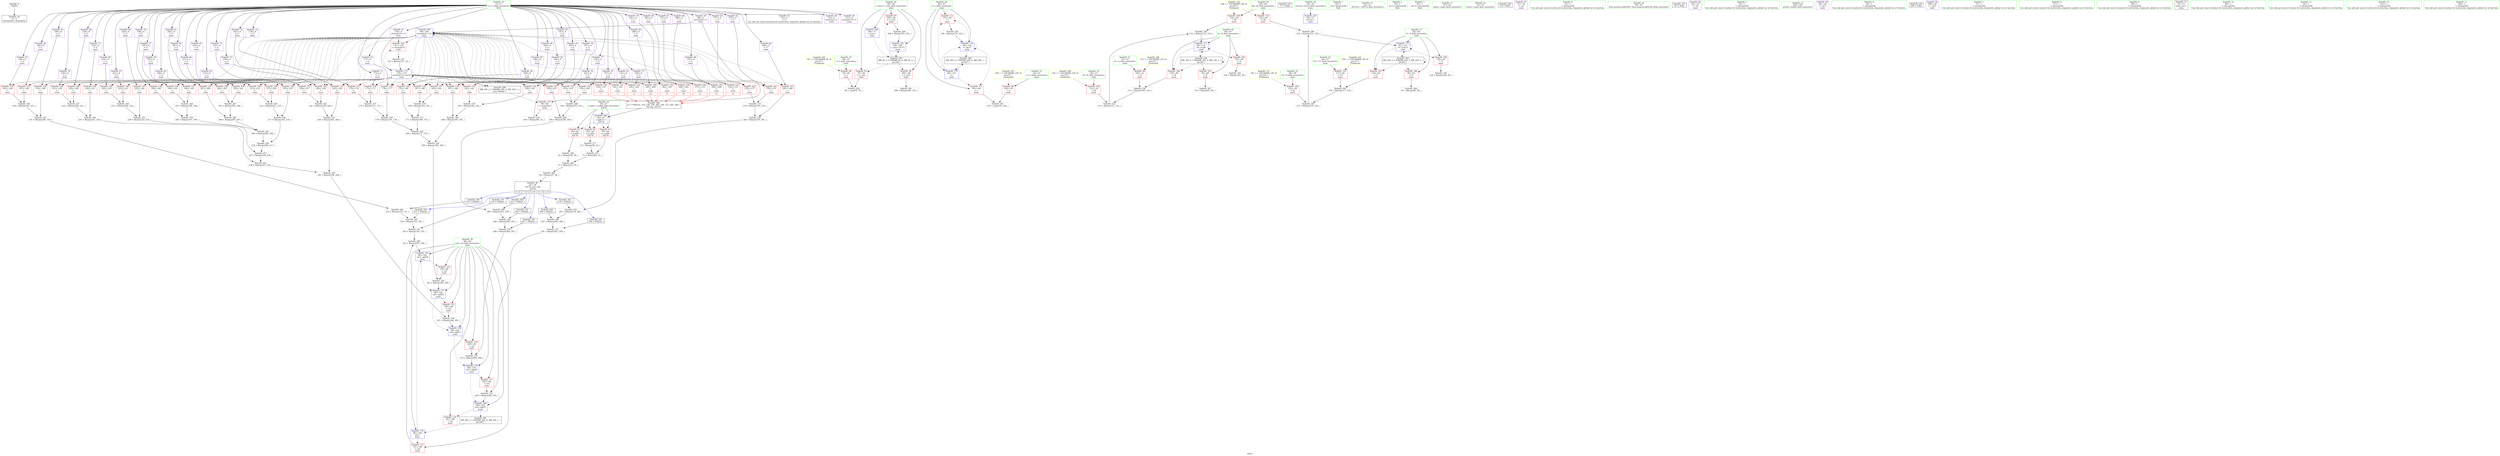 digraph "SVFG" {
	label="SVFG";

	Node0x55a495def820 [shape=record,color=grey,label="{NodeID: 0\nNullPtr}"];
	Node0x55a495def820 -> Node0x55a495df1020[style=solid];
	Node0x55a495e21f40 [shape=record,color=black,label="{NodeID: 346\n25 = PHI(142, 154, 158, 250, 262, 266, 273, 285, 289, )\n0th arg _Z2C3x }"];
	Node0x55a495e21f40 -> Node0x55a495df9c00[style=solid];
	Node0x55a495e029d0 [shape=record,color=grey,label="{NodeID: 263\n214 = Binary(211, 213, )\n}"];
	Node0x55a495e029d0 -> Node0x55a495e02b50[style=solid];
	Node0x55a495dfa760 [shape=record,color=blue,label="{NodeID: 180\n68\<--293\nsol\<--add71\nmain\n}"];
	Node0x55a495dfa760 -> Node0x55a495df7500[style=dashed];
	Node0x55a495dfa760 -> Node0x55a495e12550[style=dashed];
	Node0x55a495df1cb0 [shape=record,color=red,label="{NodeID: 97\n303\<--48\n\<--t_case\nmain\n}"];
	Node0x55a495df1cb0 -> Node0x55a495e032d0[style=solid];
	Node0x55a495deff00 [shape=record,color=green,label="{NodeID: 14\n4\<--15\nC\<--C_field_insensitive\nGlob }"];
	Node0x55a495deff00 -> Node0x55a495df1120[style=solid];
	Node0x55a495deff00 -> Node0x55a495df13c0[style=solid];
	Node0x55a495deff00 -> Node0x55a495df1490[style=solid];
	Node0x55a495deff00 -> Node0x55a495df1560[style=solid];
	Node0x55a495deff00 -> Node0x55a495df1630[style=solid];
	Node0x55a495deff00 -> Node0x55a495df1700[style=solid];
	Node0x55a495deff00 -> Node0x55a495df17d0[style=solid];
	Node0x55a495deff00 -> Node0x55a495df18a0[style=solid];
	Node0x55a495deff00 -> Node0x55a495df1970[style=solid];
	Node0x55a495deff00 -> Node0x55a495df1a40[style=solid];
	Node0x55a495deff00 -> Node0x55a495df1b10[style=solid];
	Node0x55a495deff00 -> Node0x55a495df2c00[style=solid];
	Node0x55a495deff00 -> Node0x55a495df2cd0[style=solid];
	Node0x55a495deff00 -> Node0x55a495df2da0[style=solid];
	Node0x55a495deff00 -> Node0x55a495df2e70[style=solid];
	Node0x55a495deff00 -> Node0x55a495df2f40[style=solid];
	Node0x55a495deff00 -> Node0x55a495df3010[style=solid];
	Node0x55a495deff00 -> Node0x55a495df30e0[style=solid];
	Node0x55a495deff00 -> Node0x55a495df31b0[style=solid];
	Node0x55a495deff00 -> Node0x55a495df3280[style=solid];
	Node0x55a495deff00 -> Node0x55a495df3350[style=solid];
	Node0x55a495deff00 -> Node0x55a495df3420[style=solid];
	Node0x55a495deff00 -> Node0x55a495df34f0[style=solid];
	Node0x55a495deff00 -> Node0x55a495df35c0[style=solid];
	Node0x55a495deff00 -> Node0x55a495df3690[style=solid];
	Node0x55a495deff00 -> Node0x55a495df3760[style=solid];
	Node0x55a495deff00 -> Node0x55a495df3830[style=solid];
	Node0x55a495deff00 -> Node0x55a495df3900[style=solid];
	Node0x55a495deff00 -> Node0x55a495df39d0[style=solid];
	Node0x55a495deff00 -> Node0x55a495df3aa0[style=solid];
	Node0x55a495deff00 -> Node0x55a495df3b70[style=solid];
	Node0x55a495deff00 -> Node0x55a495df3c40[style=solid];
	Node0x55a495deff00 -> Node0x55a495df3d10[style=solid];
	Node0x55a495deff00 -> Node0x55a495df3de0[style=solid];
	Node0x55a495deff00 -> Node0x55a495df3eb0[style=solid];
	Node0x55a495deff00 -> Node0x55a495df3f80[style=solid];
	Node0x55a495deff00 -> Node0x55a495df4050[style=solid];
	Node0x55a495deff00 -> Node0x55a495df4120[style=solid];
	Node0x55a495deff00 -> Node0x55a495df41f0[style=solid];
	Node0x55a495deff00 -> Node0x55a495df42c0[style=solid];
	Node0x55a495deff00 -> Node0x55a495df4390[style=solid];
	Node0x55a495deff00 -> Node0x55a495df4460[style=solid];
	Node0x55a495deff00 -> Node0x55a495df4530[style=solid];
	Node0x55a495deff00 -> Node0x55a495df4600[style=solid];
	Node0x55a495deff00 -> Node0x55a495df46d0[style=solid];
	Node0x55a495deff00 -> Node0x55a495df47a0[style=solid];
	Node0x55a495deff00 -> Node0x55a495df4870[style=solid];
	Node0x55a495deff00 -> Node0x55a495df4940[style=solid];
	Node0x55a495deff00 -> Node0x55a495df4a10[style=solid];
	Node0x55a495deff00 -> Node0x55a495df4ae0[style=solid];
	Node0x55a495e03ed0 [shape=record,color=grey,label="{NodeID: 277\n31 = Binary(30, 32, )\n}"];
	Node0x55a495e03ed0 -> Node0x55a495e041d0[style=solid];
	Node0x55a495df2810 [shape=record,color=red,label="{NodeID: 111\n105\<--66\n\<--i\nmain\n}"];
	Node0x55a495df2810 -> Node0x55a495e053d0[style=solid];
	Node0x55a495df0ab0 [shape=record,color=green,label="{NodeID: 28\n64\<--65\nM\<--M_field_insensitive\nmain\n}"];
	Node0x55a495df0ab0 -> Node0x55a495df2670[style=solid];
	Node0x55a495df0ab0 -> Node0x55a495df2740[style=solid];
	Node0x55a495e053d0 [shape=record,color=grey,label="{NodeID: 291\n107 = cmp(105, 106, )\n}"];
	Node0x55a495df7ab0 [shape=record,color=red,label="{NodeID: 125\n154\<--153\n\<--\nmain\n|{<s0>6}}"];
	Node0x55a495df7ab0:s0 -> Node0x55a495e21f40[style=solid,color=red];
	Node0x55a495df1700 [shape=record,color=purple,label="{NodeID: 42\n141\<--4\n\<--C\nmain\n}"];
	Node0x55a495df1700 -> Node0x55a495df7770[style=solid];
	Node0x55a495e14f80 [shape=record,color=yellow,style=double,label="{NodeID: 305\n6V_1 = ENCHI(MR_6V_0)\npts\{47 \}\nFun[main]}"];
	Node0x55a495e14f80 -> Node0x55a495df5160[style=dashed];
	Node0x55a495df8610 [shape=record,color=red,label="{NodeID: 139\n202\<--201\n\<--\nmain\n}"];
	Node0x55a495df8610 -> Node0x55a495e02fd0[style=solid];
	Node0x55a495df3280 [shape=record,color=purple,label="{NodeID: 56\n186\<--4\n\<--C\nmain\n}"];
	Node0x55a495df3280 -> Node0x55a495df82d0[style=solid];
	Node0x55a495dff180 [shape=record,color=grey,label="{NodeID: 236\n111 = Binary(109, 110, )\n}"];
	Node0x55a495dff180 -> Node0x55a495e01950[style=solid];
	Node0x55a495df9170 [shape=record,color=red,label="{NodeID: 153\n243\<--242\n\<--\nmain\n}"];
	Node0x55a495df9170 -> Node0x55a495dfe400[style=solid];
	Node0x55a495df3de0 [shape=record,color=purple,label="{NodeID: 70\n230\<--4\n\<--C\nmain\n}"];
	Node0x55a495df3de0 -> Node0x55a495df8e30[style=solid];
	Node0x55a495e20db0 [shape=record,color=black,label="{NodeID: 333\n73 = PHI()\n}"];
	Node0x55a495e01650 [shape=record,color=grey,label="{NodeID: 250\n223 = Binary(220, 222, )\n}"];
	Node0x55a495e01650 -> Node0x55a495e017d0[style=solid];
	Node0x55a495df9cd0 [shape=record,color=blue,label="{NodeID: 167\n44\<--71\nretval\<--\nmain\n}"];
	Node0x55a495df4940 [shape=record,color=purple,label="{NodeID: 84\n280\<--4\n\<--C\nmain\n}"];
	Node0x55a495df4940 -> Node0x55a495df9990[style=solid];
	Node0x55a495dd5420 [shape=record,color=green,label="{NodeID: 1\n16\<--1\n.str\<--dummyObj\nGlob }"];
	Node0x55a495e02b50 [shape=record,color=grey,label="{NodeID: 264\n217 = Binary(214, 216, )\n}"];
	Node0x55a495e02b50 -> Node0x55a495e02cd0[style=solid];
	Node0x55a495dfa830 [shape=record,color=blue,label="{NodeID: 181\n48\<--304\nt_case\<--inc75\nmain\n}"];
	Node0x55a495dfa830 -> Node0x55a495e11150[style=dashed];
	Node0x55a495df1d80 [shape=record,color=red,label="{NodeID: 98\n106\<--50\n\<--n\nmain\n}"];
	Node0x55a495df1d80 -> Node0x55a495e053d0[style=solid];
	Node0x55a495deffc0 [shape=record,color=green,label="{NodeID: 15\n22\<--23\n_Z2C3x\<--_Z2C3x_field_insensitive\n}"];
	Node0x55a495e04050 [shape=record,color=grey,label="{NodeID: 278\n268 = Binary(264, 267, )\n}"];
	Node0x55a495e04050 -> Node0x55a495e03bd0[style=solid];
	Node0x55a495df28e0 [shape=record,color=red,label="{NodeID: 112\n135\<--66\n\<--i\nmain\n}"];
	Node0x55a495df28e0 -> Node0x55a495e04ad0[style=solid];
	Node0x55a495df0b80 [shape=record,color=green,label="{NodeID: 29\n66\<--67\ni\<--i_field_insensitive\nmain\n}"];
	Node0x55a495df0b80 -> Node0x55a495df2810[style=solid];
	Node0x55a495df0b80 -> Node0x55a495df28e0[style=solid];
	Node0x55a495df0b80 -> Node0x55a495df9f40[style=solid];
	Node0x55a495df0b80 -> Node0x55a495dfa280[style=solid];
	Node0x55a495e05550 [shape=record,color=grey,label="{NodeID: 292\n80 = cmp(78, 79, )\n}"];
	Node0x55a495df7b80 [shape=record,color=red,label="{NodeID: 126\n158\<--157\n\<--\nmain\n|{<s0>7}}"];
	Node0x55a495df7b80:s0 -> Node0x55a495e21f40[style=solid,color=red];
	Node0x55a495df17d0 [shape=record,color=purple,label="{NodeID: 43\n144\<--4\n\<--C\nmain\n}"];
	Node0x55a495df17d0 -> Node0x55a495df7840[style=solid];
	Node0x55a495df86e0 [shape=record,color=red,label="{NodeID: 140\n204\<--203\n\<--\nmain\n}"];
	Node0x55a495df86e0 -> Node0x55a495e02fd0[style=solid];
	Node0x55a495df3350 [shape=record,color=purple,label="{NodeID: 57\n193\<--4\n\<--C\nmain\n}"];
	Node0x55a495df3350 -> Node0x55a495df83a0[style=solid];
	Node0x55a495dff300 [shape=record,color=grey,label="{NodeID: 237\n232 = Binary(229, 231, )\n}"];
	Node0x55a495dff300 -> Node0x55a495e023d0[style=solid];
	Node0x55a495df9240 [shape=record,color=red,label="{NodeID: 154\n250\<--249\n\<--\nmain\n|{<s0>8}}"];
	Node0x55a495df9240:s0 -> Node0x55a495e21f40[style=solid,color=red];
	Node0x55a495df3eb0 [shape=record,color=purple,label="{NodeID: 71\n233\<--4\n\<--C\nmain\n}"];
	Node0x55a495df3eb0 -> Node0x55a495df8f00[style=solid];
	Node0x55a495e20eb0 [shape=record,color=black,label="{NodeID: 334\n155 = PHI(24, )\n}"];
	Node0x55a495e20eb0 -> Node0x55a495df6790[style=solid];
	Node0x55a495e017d0 [shape=record,color=grey,label="{NodeID: 251\n226 = Binary(223, 225, )\n}"];
	Node0x55a495e017d0 -> Node0x55a495e01ad0[style=solid];
	Node0x55a495df9da0 [shape=record,color=blue,label="{NodeID: 168\n48\<--71\nt_case\<--\nmain\n}"];
	Node0x55a495df9da0 -> Node0x55a495e11150[style=dashed];
	Node0x55a495df4a10 [shape=record,color=purple,label="{NodeID: 85\n284\<--4\n\<--C\nmain\n}"];
	Node0x55a495df4a10 -> Node0x55a495df9a60[style=solid];
	Node0x55a495de5ee0 [shape=record,color=green,label="{NodeID: 2\n18\<--1\n.str.1\<--dummyObj\nGlob }"];
	Node0x55a495e02cd0 [shape=record,color=grey,label="{NodeID: 265\n218 = Binary(209, 217, )\n}"];
	Node0x55a495e02cd0 -> Node0x55a495e01ad0[style=solid];
	Node0x55a495df1e50 [shape=record,color=red,label="{NodeID: 99\n109\<--52\n\<--A\nmain\n}"];
	Node0x55a495df1e50 -> Node0x55a495dff180[style=solid];
	Node0x55a495df00c0 [shape=record,color=green,label="{NodeID: 16\n26\<--27\nx.addr\<--x.addr_field_insensitive\n_Z2C3x\n}"];
	Node0x55a495df00c0 -> Node0x55a495df4ef0[style=solid];
	Node0x55a495df00c0 -> Node0x55a495df4fc0[style=solid];
	Node0x55a495df00c0 -> Node0x55a495df5090[style=solid];
	Node0x55a495df00c0 -> Node0x55a495df9c00[style=solid];
	Node0x55a495e041d0 [shape=record,color=grey,label="{NodeID: 279\n33 = Binary(29, 31, )\n}"];
	Node0x55a495e041d0 -> Node0x55a495e04c50[style=solid];
	Node0x55a495df29b0 [shape=record,color=red,label="{NodeID: 113\n161\<--68\n\<--sol\nmain\n}"];
	Node0x55a495df29b0 -> Node0x55a495e04350[style=solid];
	Node0x55a495df0c50 [shape=record,color=green,label="{NodeID: 30\n68\<--69\nsol\<--sol_field_insensitive\nmain\n}"];
	Node0x55a495df0c50 -> Node0x55a495df29b0[style=solid];
	Node0x55a495df0c50 -> Node0x55a495df2a80[style=solid];
	Node0x55a495df0c50 -> Node0x55a495df2b50[style=solid];
	Node0x55a495df0c50 -> Node0x55a495df7360[style=solid];
	Node0x55a495df0c50 -> Node0x55a495df7430[style=solid];
	Node0x55a495df0c50 -> Node0x55a495df7500[style=solid];
	Node0x55a495df0c50 -> Node0x55a495dfa350[style=solid];
	Node0x55a495df0c50 -> Node0x55a495dfa420[style=solid];
	Node0x55a495df0c50 -> Node0x55a495dfa4f0[style=solid];
	Node0x55a495df0c50 -> Node0x55a495dfa5c0[style=solid];
	Node0x55a495df0c50 -> Node0x55a495dfa690[style=solid];
	Node0x55a495df0c50 -> Node0x55a495dfa760[style=solid];
	Node0x55a495e11150 [shape=record,color=black,label="{NodeID: 293\nMR_8V_3 = PHI(MR_8V_4, MR_8V_2, )\npts\{49 \}\n}"];
	Node0x55a495e11150 -> Node0x55a495df5230[style=dashed];
	Node0x55a495e11150 -> Node0x55a495df1be0[style=dashed];
	Node0x55a495e11150 -> Node0x55a495df1cb0[style=dashed];
	Node0x55a495e11150 -> Node0x55a495dfa830[style=dashed];
	Node0x55a495df7c50 [shape=record,color=red,label="{NodeID: 127\n165\<--164\n\<--\nmain\n}"];
	Node0x55a495df7c50 -> Node0x55a495e03d50[style=solid];
	Node0x55a495df18a0 [shape=record,color=purple,label="{NodeID: 44\n146\<--4\n\<--C\nmain\n}"];
	Node0x55a495df18a0 -> Node0x55a495df7910[style=solid];
	Node0x55a495e15140 [shape=record,color=yellow,style=double,label="{NodeID: 307\n10V_1 = ENCHI(MR_10V_0)\npts\{51 \}\nFun[main]}"];
	Node0x55a495e15140 -> Node0x55a495df1d80[style=dashed];
	Node0x55a495df87b0 [shape=record,color=red,label="{NodeID: 141\n207\<--206\n\<--\nmain\n}"];
	Node0x55a495df87b0 -> Node0x55a495e02550[style=solid];
	Node0x55a495df3420 [shape=record,color=purple,label="{NodeID: 58\n195\<--4\n\<--C\nmain\n}"];
	Node0x55a495df3420 -> Node0x55a495df8470[style=solid];
	Node0x55a495df6310 [shape=record,color=grey,label="{NodeID: 238\n179 = Binary(176, 178, )\n}"];
	Node0x55a495df6310 -> Node0x55a495df6490[style=solid];
	Node0x55a495df9310 [shape=record,color=red,label="{NodeID: 155\n253\<--252\n\<--\nmain\n}"];
	Node0x55a495df9310 -> Node0x55a495e04f50[style=solid];
	Node0x55a495df3f80 [shape=record,color=purple,label="{NodeID: 72\n237\<--4\n\<--C\nmain\n}"];
	Node0x55a495df3f80 -> Node0x55a495df8fd0[style=solid];
	Node0x55a495e21190 [shape=record,color=black,label="{NodeID: 335\n159 = PHI(24, )\n}"];
	Node0x55a495e21190 -> Node0x55a495dfed00[style=solid];
	Node0x55a495e01950 [shape=record,color=grey,label="{NodeID: 252\n113 = Binary(111, 112, )\n}"];
	Node0x55a495e01950 -> Node0x55a495e014d0[style=solid];
	Node0x55a495df9e70 [shape=record,color=blue,label="{NodeID: 169\n98\<--100\narrayidx4\<--inc\nmain\n}"];
	Node0x55a495df9e70 -> Node0x55a495df76a0[style=dashed];
	Node0x55a495df9e70 -> Node0x55a495df7770[style=dashed];
	Node0x55a495df9e70 -> Node0x55a495df7840[style=dashed];
	Node0x55a495df9e70 -> Node0x55a495df7910[style=dashed];
	Node0x55a495df9e70 -> Node0x55a495df79e0[style=dashed];
	Node0x55a495df9e70 -> Node0x55a495df7ab0[style=dashed];
	Node0x55a495df9e70 -> Node0x55a495df7b80[style=dashed];
	Node0x55a495df9e70 -> Node0x55a495df7c50[style=dashed];
	Node0x55a495df9e70 -> Node0x55a495df7d20[style=dashed];
	Node0x55a495df9e70 -> Node0x55a495df7df0[style=dashed];
	Node0x55a495df9e70 -> Node0x55a495df7ec0[style=dashed];
	Node0x55a495df9e70 -> Node0x55a495df7f90[style=dashed];
	Node0x55a495df9e70 -> Node0x55a495df8060[style=dashed];
	Node0x55a495df9e70 -> Node0x55a495df8130[style=dashed];
	Node0x55a495df9e70 -> Node0x55a495df8200[style=dashed];
	Node0x55a495df9e70 -> Node0x55a495df82d0[style=dashed];
	Node0x55a495df9e70 -> Node0x55a495df83a0[style=dashed];
	Node0x55a495df9e70 -> Node0x55a495df8470[style=dashed];
	Node0x55a495df9e70 -> Node0x55a495df8540[style=dashed];
	Node0x55a495df9e70 -> Node0x55a495df8610[style=dashed];
	Node0x55a495df9e70 -> Node0x55a495df86e0[style=dashed];
	Node0x55a495df9e70 -> Node0x55a495df87b0[style=dashed];
	Node0x55a495df9e70 -> Node0x55a495df8880[style=dashed];
	Node0x55a495df9e70 -> Node0x55a495df8950[style=dashed];
	Node0x55a495df9e70 -> Node0x55a495df8a20[style=dashed];
	Node0x55a495df9e70 -> Node0x55a495df8af0[style=dashed];
	Node0x55a495df9e70 -> Node0x55a495df8bc0[style=dashed];
	Node0x55a495df9e70 -> Node0x55a495df8c90[style=dashed];
	Node0x55a495df9e70 -> Node0x55a495df8d60[style=dashed];
	Node0x55a495df9e70 -> Node0x55a495df8e30[style=dashed];
	Node0x55a495df9e70 -> Node0x55a495df8f00[style=dashed];
	Node0x55a495df9e70 -> Node0x55a495df8fd0[style=dashed];
	Node0x55a495df9e70 -> Node0x55a495df90a0[style=dashed];
	Node0x55a495df9e70 -> Node0x55a495df9170[style=dashed];
	Node0x55a495df9e70 -> Node0x55a495df9240[style=dashed];
	Node0x55a495df9e70 -> Node0x55a495df9310[style=dashed];
	Node0x55a495df9e70 -> Node0x55a495df93e0[style=dashed];
	Node0x55a495df9e70 -> Node0x55a495df94b0[style=dashed];
	Node0x55a495df9e70 -> Node0x55a495df9580[style=dashed];
	Node0x55a495df9e70 -> Node0x55a495df9650[style=dashed];
	Node0x55a495df9e70 -> Node0x55a495df9720[style=dashed];
	Node0x55a495df9e70 -> Node0x55a495df97f0[style=dashed];
	Node0x55a495df9e70 -> Node0x55a495df98c0[style=dashed];
	Node0x55a495df9e70 -> Node0x55a495df9990[style=dashed];
	Node0x55a495df9e70 -> Node0x55a495df9a60[style=dashed];
	Node0x55a495df9e70 -> Node0x55a495df9b30[style=dashed];
	Node0x55a495df9e70 -> Node0x55a495dfa1b0[style=dashed];
	Node0x55a495df9e70 -> Node0x55a495e12a50[style=dashed];
	Node0x55a495df4ae0 [shape=record,color=purple,label="{NodeID: 86\n288\<--4\n\<--C\nmain\n}"];
	Node0x55a495df4ae0 -> Node0x55a495df9b30[style=solid];
	Node0x55a495deef40 [shape=record,color=green,label="{NodeID: 3\n20\<--1\n.str.2\<--dummyObj\nGlob }"];
	Node0x55a495e02e50 [shape=record,color=grey,label="{NodeID: 266\n97 = Binary(96, 94, )\n}"];
	Node0x55a495df1f20 [shape=record,color=red,label="{NodeID: 100\n112\<--54\n\<--B\nmain\n}"];
	Node0x55a495df1f20 -> Node0x55a495e01950[style=solid];
	Node0x55a495df0190 [shape=record,color=green,label="{NodeID: 17\n41\<--42\nmain\<--main_field_insensitive\n}"];
	Node0x55a495e04350 [shape=record,color=grey,label="{NodeID: 280\n162 = Binary(161, 160, )\n}"];
	Node0x55a495e04350 -> Node0x55a495dfa420[style=solid];
	Node0x55a495df2a80 [shape=record,color=red,label="{NodeID: 114\n190\<--68\n\<--sol\nmain\n}"];
	Node0x55a495df2a80 -> Node0x55a495dfee80[style=solid];
	Node0x55a495df0d20 [shape=record,color=green,label="{NodeID: 31\n74\<--75\nscanf\<--scanf_field_insensitive\n}"];
	Node0x55a495e11650 [shape=record,color=black,label="{NodeID: 294\nMR_20V_2 = PHI(MR_20V_3, MR_20V_1, )\npts\{61 \}\n}"];
	Node0x55a495e11650 -> Node0x55a495df2190[style=dashed];
	Node0x55a495e11650 -> Node0x55a495df2260[style=dashed];
	Node0x55a495e11650 -> Node0x55a495dfa010[style=dashed];
	Node0x55a495e11650 -> Node0x55a495e11650[style=dashed];
	Node0x55a495df7d20 [shape=record,color=red,label="{NodeID: 128\n167\<--166\n\<--\nmain\n}"];
	Node0x55a495df7d20 -> Node0x55a495e03d50[style=solid];
	Node0x55a495df1970 [shape=record,color=purple,label="{NodeID: 45\n149\<--4\n\<--C\nmain\n}"];
	Node0x55a495df1970 -> Node0x55a495df79e0[style=solid];
	Node0x55a495e15220 [shape=record,color=yellow,style=double,label="{NodeID: 308\n12V_1 = ENCHI(MR_12V_0)\npts\{53 \}\nFun[main]}"];
	Node0x55a495e15220 -> Node0x55a495df1e50[style=dashed];
	Node0x55a495df8880 [shape=record,color=red,label="{NodeID: 142\n211\<--210\n\<--\nmain\n}"];
	Node0x55a495df8880 -> Node0x55a495e029d0[style=solid];
	Node0x55a495df34f0 [shape=record,color=purple,label="{NodeID: 59\n198\<--4\n\<--C\nmain\n}"];
	Node0x55a495df34f0 -> Node0x55a495df8540[style=solid];
	Node0x55a495df6490 [shape=record,color=grey,label="{NodeID: 239\n180 = Binary(171, 179, )\n}"];
	Node0x55a495df6490 -> Node0x55a495df6910[style=solid];
	Node0x55a495df93e0 [shape=record,color=red,label="{NodeID: 156\n255\<--254\n\<--\nmain\n}"];
	Node0x55a495df93e0 -> Node0x55a495e04f50[style=solid];
	Node0x55a495df4050 [shape=record,color=purple,label="{NodeID: 73\n239\<--4\n\<--C\nmain\n}"];
	Node0x55a495df4050 -> Node0x55a495df90a0[style=solid];
	Node0x55a495e21380 [shape=record,color=black,label="{NodeID: 336\n83 = PHI()\n}"];
	Node0x55a495e01ad0 [shape=record,color=grey,label="{NodeID: 253\n227 = Binary(218, 226, )\n}"];
	Node0x55a495e01ad0 -> Node0x55a495dfeb80[style=solid];
	Node0x55a495df9f40 [shape=record,color=blue,label="{NodeID: 170\n66\<--103\ni\<--\nmain\n}"];
	Node0x55a495df9f40 -> Node0x55a495df2810[style=dashed];
	Node0x55a495df9f40 -> Node0x55a495df28e0[style=dashed];
	Node0x55a495df9f40 -> Node0x55a495dfa280[style=dashed];
	Node0x55a495df9f40 -> Node0x55a495e12050[style=dashed];
	Node0x55a495df4bb0 [shape=record,color=purple,label="{NodeID: 87\n72\<--16\n\<--.str\nmain\n}"];
	Node0x55a495de6d90 [shape=record,color=green,label="{NodeID: 4\n32\<--1\n\<--dummyObj\nCan only get source location for instruction, argument, global var or function.}"];
	Node0x55a495e02fd0 [shape=record,color=grey,label="{NodeID: 267\n205 = Binary(202, 204, )\n}"];
	Node0x55a495e02fd0 -> Node0x55a495e02550[style=solid];
	Node0x55a495df1ff0 [shape=record,color=red,label="{NodeID: 101\n117\<--56\n\<--CC\nmain\n}"];
	Node0x55a495df1ff0 -> Node0x55a495e02850[style=solid];
	Node0x55a495df0290 [shape=record,color=green,label="{NodeID: 18\n44\<--45\nretval\<--retval_field_insensitive\nmain\n}"];
	Node0x55a495df0290 -> Node0x55a495df9cd0[style=solid];
	Node0x55a495e044d0 [shape=record,color=grey,label="{NodeID: 281\n296 = Binary(295, 103, )\n}"];
	Node0x55a495df2b50 [shape=record,color=red,label="{NodeID: 115\n246\<--68\n\<--sol\nmain\n}"];
	Node0x55a495df2b50 -> Node0x55a495dfe880[style=solid];
	Node0x55a495df0e20 [shape=record,color=green,label="{NodeID: 32\n90\<--91\nllvm.memset.p0i8.i64\<--llvm.memset.p0i8.i64_field_insensitive\n}"];
	Node0x55a495e11b50 [shape=record,color=black,label="{NodeID: 295\nMR_22V_2 = PHI(MR_22V_3, MR_22V_1, )\npts\{63 \}\n}"];
	Node0x55a495e11b50 -> Node0x55a495df2400[style=dashed];
	Node0x55a495e11b50 -> Node0x55a495df24d0[style=dashed];
	Node0x55a495e11b50 -> Node0x55a495dfa0e0[style=dashed];
	Node0x55a495e11b50 -> Node0x55a495e11b50[style=dashed];
	Node0x55a495df7df0 [shape=record,color=red,label="{NodeID: 129\n170\<--169\n\<--\nmain\n}"];
	Node0x55a495df7df0 -> Node0x55a495e03750[style=solid];
	Node0x55a495df1a40 [shape=record,color=purple,label="{NodeID: 46\n153\<--4\n\<--C\nmain\n}"];
	Node0x55a495df1a40 -> Node0x55a495df7ab0[style=solid];
	Node0x55a495e15300 [shape=record,color=yellow,style=double,label="{NodeID: 309\n14V_1 = ENCHI(MR_14V_0)\npts\{55 \}\nFun[main]}"];
	Node0x55a495e15300 -> Node0x55a495df1f20[style=dashed];
	Node0x55a495dfe280 [shape=record,color=grey,label="{NodeID: 226\n126 = Binary(125, 94, )\n}"];
	Node0x55a495df8950 [shape=record,color=red,label="{NodeID: 143\n213\<--212\n\<--\nmain\n}"];
	Node0x55a495df8950 -> Node0x55a495e029d0[style=solid];
	Node0x55a495df35c0 [shape=record,color=purple,label="{NodeID: 60\n201\<--4\n\<--C\nmain\n}"];
	Node0x55a495df35c0 -> Node0x55a495df8610[style=solid];
	Node0x55a495df6610 [shape=record,color=grey,label="{NodeID: 240\n188 = Binary(185, 187, )\n}"];
	Node0x55a495df6610 -> Node0x55a495df6910[style=solid];
	Node0x55a495df94b0 [shape=record,color=red,label="{NodeID: 157\n258\<--257\n\<--\nmain\n}"];
	Node0x55a495df94b0 -> Node0x55a495e050d0[style=solid];
	Node0x55a495df4120 [shape=record,color=purple,label="{NodeID: 74\n242\<--4\n\<--C\nmain\n}"];
	Node0x55a495df4120 -> Node0x55a495df9170[style=solid];
	Node0x55a495e21450 [shape=record,color=black,label="{NodeID: 337\n85 = PHI()\n}"];
	Node0x55a495e01c50 [shape=record,color=grey,label="{NodeID: 254\n283 = Binary(274, 282, )\n}"];
	Node0x55a495e01c50 -> Node0x55a495e03150[style=solid];
	Node0x55a495dfa010 [shape=record,color=blue,label="{NodeID: 171\n60\<--115\nX\<--rem8\nmain\n}"];
	Node0x55a495dfa010 -> Node0x55a495df2260[style=dashed];
	Node0x55a495dfa010 -> Node0x55a495df2330[style=dashed];
	Node0x55a495dfa010 -> Node0x55a495dfa010[style=dashed];
	Node0x55a495dfa010 -> Node0x55a495e11650[style=dashed];
	Node0x55a495df4c80 [shape=record,color=purple,label="{NodeID: 88\n82\<--16\n\<--.str\nmain\n}"];
	Node0x55a495de6e20 [shape=record,color=green,label="{NodeID: 5\n36\<--1\n\<--dummyObj\nCan only get source location for instruction, argument, global var or function.}"];
	Node0x55a495e03150 [shape=record,color=grey,label="{NodeID: 268\n287 = Binary(283, 286, )\n}"];
	Node0x55a495e03150 -> Node0x55a495e035d0[style=solid];
	Node0x55a495df20c0 [shape=record,color=red,label="{NodeID: 102\n120\<--58\n\<--D\nmain\n}"];
	Node0x55a495df20c0 -> Node0x55a495df6d90[style=solid];
	Node0x55a495df0360 [shape=record,color=green,label="{NodeID: 19\n46\<--47\nt\<--t_field_insensitive\nmain\n}"];
	Node0x55a495df0360 -> Node0x55a495df5160[style=solid];
	Node0x55a495e04650 [shape=record,color=grey,label="{NodeID: 282\n38 = Binary(37, 39, )\n}"];
	Node0x55a495e04650 -> Node0x55a495df1220[style=solid];
	Node0x55a495df7360 [shape=record,color=red,label="{NodeID: 116\n269\<--68\n\<--sol\nmain\n}"];
	Node0x55a495df7360 -> Node0x55a495e03bd0[style=solid];
	Node0x55a495df0f20 [shape=record,color=green,label="{NodeID: 33\n300\<--301\nprintf\<--printf_field_insensitive\n}"];
	Node0x55a495e12050 [shape=record,color=black,label="{NodeID: 296\nMR_26V_2 = PHI(MR_26V_4, MR_26V_1, )\npts\{67 \}\n}"];
	Node0x55a495e12050 -> Node0x55a495df9f40[style=dashed];
	Node0x55a495df7ec0 [shape=record,color=red,label="{NodeID: 130\n173\<--172\n\<--\nmain\n}"];
	Node0x55a495df7ec0 -> Node0x55a495e020d0[style=solid];
	Node0x55a495df1b10 [shape=record,color=purple,label="{NodeID: 47\n157\<--4\n\<--C\nmain\n}"];
	Node0x55a495df1b10 -> Node0x55a495df7b80[style=solid];
	Node0x55a495e153e0 [shape=record,color=yellow,style=double,label="{NodeID: 310\n16V_1 = ENCHI(MR_16V_0)\npts\{57 \}\nFun[main]}"];
	Node0x55a495e153e0 -> Node0x55a495df1ff0[style=dashed];
	Node0x55a495dfe400 [shape=record,color=grey,label="{NodeID: 227\n244 = Binary(241, 243, )\n}"];
	Node0x55a495dfe400 -> Node0x55a495dfe700[style=solid];
	Node0x55a495df8a20 [shape=record,color=red,label="{NodeID: 144\n216\<--215\n\<--\nmain\n}"];
	Node0x55a495df8a20 -> Node0x55a495e02b50[style=solid];
	Node0x55a495df3690 [shape=record,color=purple,label="{NodeID: 61\n203\<--4\n\<--C\nmain\n}"];
	Node0x55a495df3690 -> Node0x55a495df86e0[style=solid];
	Node0x55a495df6790 [shape=record,color=grey,label="{NodeID: 241\n156 = Binary(152, 155, )\n}"];
	Node0x55a495df6790 -> Node0x55a495dfed00[style=solid];
	Node0x55a495df9580 [shape=record,color=red,label="{NodeID: 158\n262\<--261\n\<--\nmain\n|{<s0>9}}"];
	Node0x55a495df9580:s0 -> Node0x55a495e21f40[style=solid,color=red];
	Node0x55a495df41f0 [shape=record,color=purple,label="{NodeID: 75\n249\<--4\n\<--C\nmain\n}"];
	Node0x55a495df41f0 -> Node0x55a495df9240[style=solid];
	Node0x55a495e21520 [shape=record,color=black,label="{NodeID: 338\n143 = PHI(24, )\n}"];
	Node0x55a495e21520 -> Node0x55a495df7210[style=solid];
	Node0x55a495e01dd0 [shape=record,color=grey,label="{NodeID: 255\n282 = Binary(279, 281, )\n}"];
	Node0x55a495e01dd0 -> Node0x55a495e01c50[style=solid];
	Node0x55a495dfa0e0 [shape=record,color=blue,label="{NodeID: 172\n62\<--123\nY\<--rem11\nmain\n}"];
	Node0x55a495dfa0e0 -> Node0x55a495df24d0[style=dashed];
	Node0x55a495dfa0e0 -> Node0x55a495df25a0[style=dashed];
	Node0x55a495dfa0e0 -> Node0x55a495dfa0e0[style=dashed];
	Node0x55a495dfa0e0 -> Node0x55a495e11b50[style=dashed];
	Node0x55a495df4d50 [shape=record,color=purple,label="{NodeID: 89\n84\<--18\n\<--.str.1\nmain\n}"];
	Node0x55a495def240 [shape=record,color=green,label="{NodeID: 6\n39\<--1\n\<--dummyObj\nCan only get source location for instruction, argument, global var or function.}"];
	Node0x55a495e032d0 [shape=record,color=grey,label="{NodeID: 269\n304 = Binary(303, 103, )\n}"];
	Node0x55a495e032d0 -> Node0x55a495dfa830[style=solid];
	Node0x55a495df2190 [shape=record,color=red,label="{NodeID: 103\n92\<--60\n\<--X\nmain\n}"];
	Node0x55a495df2190 -> Node0x55a495e04dd0[style=solid];
	Node0x55a495df0430 [shape=record,color=green,label="{NodeID: 20\n48\<--49\nt_case\<--t_case_field_insensitive\nmain\n}"];
	Node0x55a495df0430 -> Node0x55a495df5230[style=solid];
	Node0x55a495df0430 -> Node0x55a495df1be0[style=solid];
	Node0x55a495df0430 -> Node0x55a495df1cb0[style=solid];
	Node0x55a495df0430 -> Node0x55a495df9da0[style=solid];
	Node0x55a495df0430 -> Node0x55a495dfa830[style=solid];
	Node0x55a495e047d0 [shape=record,color=grey,label="{NodeID: 283\n264 = Binary(260, 263, )\n}"];
	Node0x55a495e047d0 -> Node0x55a495e04050[style=solid];
	Node0x55a495df7430 [shape=record,color=red,label="{NodeID: 117\n292\<--68\n\<--sol\nmain\n}"];
	Node0x55a495df7430 -> Node0x55a495e03a50[style=solid];
	Node0x55a495df1020 [shape=record,color=black,label="{NodeID: 34\n2\<--3\ndummyVal\<--dummyVal\n}"];
	Node0x55a495e12550 [shape=record,color=black,label="{NodeID: 297\nMR_28V_2 = PHI(MR_28V_8, MR_28V_1, )\npts\{69 \}\n}"];
	Node0x55a495e12550 -> Node0x55a495dfa350[style=dashed];
	Node0x55a495df7f90 [shape=record,color=red,label="{NodeID: 131\n175\<--174\n\<--\nmain\n}"];
	Node0x55a495df7f90 -> Node0x55a495e020d0[style=solid];
	Node0x55a495df2c00 [shape=record,color=purple,label="{NodeID: 48\n164\<--4\n\<--C\nmain\n}"];
	Node0x55a495df2c00 -> Node0x55a495df7c50[style=solid];
	Node0x55a495e154c0 [shape=record,color=yellow,style=double,label="{NodeID: 311\n18V_1 = ENCHI(MR_18V_0)\npts\{59 \}\nFun[main]}"];
	Node0x55a495e154c0 -> Node0x55a495df20c0[style=dashed];
	Node0x55a495dfe580 [shape=record,color=grey,label="{NodeID: 228\n129 = Binary(128, 94, )\n}"];
	Node0x55a495df8af0 [shape=record,color=red,label="{NodeID: 145\n220\<--219\n\<--\nmain\n}"];
	Node0x55a495df8af0 -> Node0x55a495e01650[style=solid];
	Node0x55a495df3760 [shape=record,color=purple,label="{NodeID: 62\n206\<--4\n\<--C\nmain\n}"];
	Node0x55a495df3760 -> Node0x55a495df87b0[style=solid];
	Node0x55a495df6910 [shape=record,color=grey,label="{NodeID: 242\n189 = Binary(180, 188, )\n}"];
	Node0x55a495df6910 -> Node0x55a495dfee80[style=solid];
	Node0x55a495df9650 [shape=record,color=red,label="{NodeID: 159\n266\<--265\n\<--\nmain\n|{<s0>10}}"];
	Node0x55a495df9650:s0 -> Node0x55a495e21f40[style=solid,color=red];
	Node0x55a495df42c0 [shape=record,color=purple,label="{NodeID: 76\n252\<--4\n\<--C\nmain\n}"];
	Node0x55a495df42c0 -> Node0x55a495df9310[style=solid];
	Node0x55a495e216c0 [shape=record,color=black,label="{NodeID: 339\n299 = PHI()\n}"];
	Node0x55a495e01f50 [shape=record,color=grey,label="{NodeID: 256\n100 = Binary(99, 32, )\n}"];
	Node0x55a495e01f50 -> Node0x55a495df9e70[style=solid];
	Node0x55a495dfa1b0 [shape=record,color=blue,label="{NodeID: 173\n130\<--132\narrayidx15\<--inc16\nmain\n}"];
	Node0x55a495dfa1b0 -> Node0x55a495df76a0[style=dashed];
	Node0x55a495dfa1b0 -> Node0x55a495df7770[style=dashed];
	Node0x55a495dfa1b0 -> Node0x55a495df7840[style=dashed];
	Node0x55a495dfa1b0 -> Node0x55a495df7910[style=dashed];
	Node0x55a495dfa1b0 -> Node0x55a495df79e0[style=dashed];
	Node0x55a495dfa1b0 -> Node0x55a495df7ab0[style=dashed];
	Node0x55a495dfa1b0 -> Node0x55a495df7b80[style=dashed];
	Node0x55a495dfa1b0 -> Node0x55a495df7c50[style=dashed];
	Node0x55a495dfa1b0 -> Node0x55a495df7d20[style=dashed];
	Node0x55a495dfa1b0 -> Node0x55a495df7df0[style=dashed];
	Node0x55a495dfa1b0 -> Node0x55a495df7ec0[style=dashed];
	Node0x55a495dfa1b0 -> Node0x55a495df7f90[style=dashed];
	Node0x55a495dfa1b0 -> Node0x55a495df8060[style=dashed];
	Node0x55a495dfa1b0 -> Node0x55a495df8130[style=dashed];
	Node0x55a495dfa1b0 -> Node0x55a495df8200[style=dashed];
	Node0x55a495dfa1b0 -> Node0x55a495df82d0[style=dashed];
	Node0x55a495dfa1b0 -> Node0x55a495df83a0[style=dashed];
	Node0x55a495dfa1b0 -> Node0x55a495df8470[style=dashed];
	Node0x55a495dfa1b0 -> Node0x55a495df8540[style=dashed];
	Node0x55a495dfa1b0 -> Node0x55a495df8610[style=dashed];
	Node0x55a495dfa1b0 -> Node0x55a495df86e0[style=dashed];
	Node0x55a495dfa1b0 -> Node0x55a495df87b0[style=dashed];
	Node0x55a495dfa1b0 -> Node0x55a495df8880[style=dashed];
	Node0x55a495dfa1b0 -> Node0x55a495df8950[style=dashed];
	Node0x55a495dfa1b0 -> Node0x55a495df8a20[style=dashed];
	Node0x55a495dfa1b0 -> Node0x55a495df8af0[style=dashed];
	Node0x55a495dfa1b0 -> Node0x55a495df8bc0[style=dashed];
	Node0x55a495dfa1b0 -> Node0x55a495df8c90[style=dashed];
	Node0x55a495dfa1b0 -> Node0x55a495df8d60[style=dashed];
	Node0x55a495dfa1b0 -> Node0x55a495df8e30[style=dashed];
	Node0x55a495dfa1b0 -> Node0x55a495df8f00[style=dashed];
	Node0x55a495dfa1b0 -> Node0x55a495df8fd0[style=dashed];
	Node0x55a495dfa1b0 -> Node0x55a495df90a0[style=dashed];
	Node0x55a495dfa1b0 -> Node0x55a495df9170[style=dashed];
	Node0x55a495dfa1b0 -> Node0x55a495df9240[style=dashed];
	Node0x55a495dfa1b0 -> Node0x55a495df9310[style=dashed];
	Node0x55a495dfa1b0 -> Node0x55a495df93e0[style=dashed];
	Node0x55a495dfa1b0 -> Node0x55a495df94b0[style=dashed];
	Node0x55a495dfa1b0 -> Node0x55a495df9580[style=dashed];
	Node0x55a495dfa1b0 -> Node0x55a495df9650[style=dashed];
	Node0x55a495dfa1b0 -> Node0x55a495df9720[style=dashed];
	Node0x55a495dfa1b0 -> Node0x55a495df97f0[style=dashed];
	Node0x55a495dfa1b0 -> Node0x55a495df98c0[style=dashed];
	Node0x55a495dfa1b0 -> Node0x55a495df9990[style=dashed];
	Node0x55a495dfa1b0 -> Node0x55a495df9a60[style=dashed];
	Node0x55a495dfa1b0 -> Node0x55a495df9b30[style=dashed];
	Node0x55a495dfa1b0 -> Node0x55a495dfa1b0[style=dashed];
	Node0x55a495dfa1b0 -> Node0x55a495e12a50[style=dashed];
	Node0x55a495df4e20 [shape=record,color=purple,label="{NodeID: 90\n298\<--20\n\<--.str.2\nmain\n}"];
	Node0x55a495def2d0 [shape=record,color=green,label="{NodeID: 7\n71\<--1\n\<--dummyObj\nCan only get source location for instruction, argument, global var or function.}"];
	Node0x55a495e03450 [shape=record,color=grey,label="{NodeID: 270\n200 = Binary(197, 199, )\n}"];
	Node0x55a495e03450 -> Node0x55a495e026d0[style=solid];
	Node0x55a495df2260 [shape=record,color=red,label="{NodeID: 104\n110\<--60\n\<--X\nmain\n}"];
	Node0x55a495df2260 -> Node0x55a495dff180[style=solid];
	Node0x55a495df0500 [shape=record,color=green,label="{NodeID: 21\n50\<--51\nn\<--n_field_insensitive\nmain\n}"];
	Node0x55a495df0500 -> Node0x55a495df1d80[style=solid];
	Node0x55a495e04950 [shape=record,color=grey,label="{NodeID: 284\n35 = Binary(34, 36, )\n}"];
	Node0x55a495e04950 -> Node0x55a495e04c50[style=solid];
	Node0x55a495df7500 [shape=record,color=red,label="{NodeID: 118\n297\<--68\n\<--sol\nmain\n}"];
	Node0x55a495df1120 [shape=record,color=black,label="{NodeID: 35\n14\<--4\n\<--C\nCan only get source location for instruction, argument, global var or function.}"];
	Node0x55a495e12a50 [shape=record,color=black,label="{NodeID: 298\nMR_30V_2 = PHI(MR_30V_4, MR_30V_1, )\npts\{150000 \}\n}"];
	Node0x55a495e12a50 -> Node0x55a495df75d0[style=dashed];
	Node0x55a495e12a50 -> Node0x55a495df9e70[style=dashed];
	Node0x55a495df8060 [shape=record,color=red,label="{NodeID: 132\n178\<--177\n\<--\nmain\n}"];
	Node0x55a495df8060 -> Node0x55a495df6310[style=solid];
	Node0x55a495df2cd0 [shape=record,color=purple,label="{NodeID: 49\n166\<--4\n\<--C\nmain\n}"];
	Node0x55a495df2cd0 -> Node0x55a495df7d20[style=solid];
	Node0x55a495dfe700 [shape=record,color=grey,label="{NodeID: 229\n245 = Binary(236, 244, )\n}"];
	Node0x55a495dfe700 -> Node0x55a495dfe880[style=solid];
	Node0x55a495df8bc0 [shape=record,color=red,label="{NodeID: 146\n222\<--221\n\<--\nmain\n}"];
	Node0x55a495df8bc0 -> Node0x55a495e01650[style=solid];
	Node0x55a495df3830 [shape=record,color=purple,label="{NodeID: 63\n210\<--4\n\<--C\nmain\n}"];
	Node0x55a495df3830 -> Node0x55a495df8880[style=solid];
	Node0x55a495df6a90 [shape=record,color=grey,label="{NodeID: 243\n241 = Binary(238, 240, )\n}"];
	Node0x55a495df6a90 -> Node0x55a495dfe400[style=solid];
	Node0x55a495df9720 [shape=record,color=red,label="{NodeID: 160\n273\<--272\n\<--\nmain\n|{<s0>11}}"];
	Node0x55a495df9720:s0 -> Node0x55a495e21f40[style=solid,color=red];
	Node0x55a495df4390 [shape=record,color=purple,label="{NodeID: 77\n254\<--4\n\<--C\nmain\n}"];
	Node0x55a495df4390 -> Node0x55a495df93e0[style=solid];
	Node0x55a495e21790 [shape=record,color=black,label="{NodeID: 340\n251 = PHI(24, )\n}"];
	Node0x55a495e21790 -> Node0x55a495e05250[style=solid];
	Node0x55a495e020d0 [shape=record,color=grey,label="{NodeID: 257\n176 = Binary(173, 175, )\n}"];
	Node0x55a495e020d0 -> Node0x55a495df6310[style=solid];
	Node0x55a495dfa280 [shape=record,color=blue,label="{NodeID: 174\n66\<--136\ni\<--inc17\nmain\n}"];
	Node0x55a495dfa280 -> Node0x55a495df2810[style=dashed];
	Node0x55a495dfa280 -> Node0x55a495df28e0[style=dashed];
	Node0x55a495dfa280 -> Node0x55a495dfa280[style=dashed];
	Node0x55a495dfa280 -> Node0x55a495e12050[style=dashed];
	Node0x55a495df4ef0 [shape=record,color=red,label="{NodeID: 91\n29\<--26\n\<--x.addr\n_Z2C3x\n}"];
	Node0x55a495df4ef0 -> Node0x55a495e041d0[style=solid];
	Node0x55a495def360 [shape=record,color=green,label="{NodeID: 8\n87\<--1\n\<--dummyObj\nCan only get source location for instruction, argument, global var or function.}"];
	Node0x55a495e035d0 [shape=record,color=grey,label="{NodeID: 271\n291 = Binary(287, 290, )\n}"];
	Node0x55a495e035d0 -> Node0x55a495e03a50[style=solid];
	Node0x55a495df2330 [shape=record,color=red,label="{NodeID: 105\n125\<--60\n\<--X\nmain\n}"];
	Node0x55a495df2330 -> Node0x55a495dfe280[style=solid];
	Node0x55a495df05d0 [shape=record,color=green,label="{NodeID: 22\n52\<--53\nA\<--A_field_insensitive\nmain\n}"];
	Node0x55a495df05d0 -> Node0x55a495df1e50[style=solid];
	Node0x55a495e04ad0 [shape=record,color=grey,label="{NodeID: 285\n136 = Binary(135, 103, )\n}"];
	Node0x55a495e04ad0 -> Node0x55a495dfa280[style=solid];
	Node0x55a495df75d0 [shape=record,color=red,label="{NodeID: 119\n99\<--98\n\<--arrayidx4\nmain\n}"];
	Node0x55a495df75d0 -> Node0x55a495e01f50[style=solid];
	Node0x55a495df1220 [shape=record,color=black,label="{NodeID: 36\n24\<--38\n_Z2C3x_ret\<--div\n_Z2C3x\n|{<s0>5|<s1>6|<s2>7|<s3>8|<s4>9|<s5>10|<s6>11|<s7>12|<s8>13}}"];
	Node0x55a495df1220:s0 -> Node0x55a495e21520[style=solid,color=blue];
	Node0x55a495df1220:s1 -> Node0x55a495e20eb0[style=solid,color=blue];
	Node0x55a495df1220:s2 -> Node0x55a495e21190[style=solid,color=blue];
	Node0x55a495df1220:s3 -> Node0x55a495e21790[style=solid,color=blue];
	Node0x55a495df1220:s4 -> Node0x55a495e21900[style=solid,color=blue];
	Node0x55a495df1220:s5 -> Node0x55a495e21a40[style=solid,color=blue];
	Node0x55a495df1220:s6 -> Node0x55a495e21b80[style=solid,color=blue];
	Node0x55a495df1220:s7 -> Node0x55a495e21cc0[style=solid,color=blue];
	Node0x55a495df1220:s8 -> Node0x55a495e21e00[style=solid,color=blue];
	Node0x55a495df8130 [shape=record,color=red,label="{NodeID: 133\n182\<--181\n\<--\nmain\n}"];
	Node0x55a495df8130 -> Node0x55a495dff000[style=solid];
	Node0x55a495df2da0 [shape=record,color=purple,label="{NodeID: 50\n169\<--4\n\<--C\nmain\n}"];
	Node0x55a495df2da0 -> Node0x55a495df7df0[style=solid];
	Node0x55a495dfe880 [shape=record,color=grey,label="{NodeID: 230\n247 = Binary(246, 245, )\n}"];
	Node0x55a495dfe880 -> Node0x55a495dfa5c0[style=solid];
	Node0x55a495df8c90 [shape=record,color=red,label="{NodeID: 147\n225\<--224\n\<--\nmain\n}"];
	Node0x55a495df8c90 -> Node0x55a495e017d0[style=solid];
	Node0x55a495df3900 [shape=record,color=purple,label="{NodeID: 64\n212\<--4\n\<--C\nmain\n}"];
	Node0x55a495df3900 -> Node0x55a495df8950[style=solid];
	Node0x55a495df6c10 [shape=record,color=grey,label="{NodeID: 244\n197 = Binary(194, 196, )\n}"];
	Node0x55a495df6c10 -> Node0x55a495e03450[style=solid];
	Node0x55a495df97f0 [shape=record,color=red,label="{NodeID: 161\n276\<--275\n\<--\nmain\n}"];
	Node0x55a495df97f0 -> Node0x55a495e038d0[style=solid];
	Node0x55a495df4460 [shape=record,color=purple,label="{NodeID: 78\n257\<--4\n\<--C\nmain\n}"];
	Node0x55a495df4460 -> Node0x55a495df94b0[style=solid];
	Node0x55a495e21900 [shape=record,color=black,label="{NodeID: 341\n263 = PHI(24, )\n}"];
	Node0x55a495e21900 -> Node0x55a495e047d0[style=solid];
	Node0x55a495e02250 [shape=record,color=grey,label="{NodeID: 258\n148 = Binary(145, 147, )\n}"];
	Node0x55a495e02250 -> Node0x55a495df7090[style=solid];
	Node0x55a495dfa350 [shape=record,color=blue,label="{NodeID: 175\n68\<--140\nsol\<--\nmain\n}"];
	Node0x55a495dfa350 -> Node0x55a495df29b0[style=dashed];
	Node0x55a495dfa350 -> Node0x55a495dfa420[style=dashed];
	Node0x55a495df4fc0 [shape=record,color=red,label="{NodeID: 92\n30\<--26\n\<--x.addr\n_Z2C3x\n}"];
	Node0x55a495df4fc0 -> Node0x55a495e03ed0[style=solid];
	Node0x55a495def3f0 [shape=record,color=green,label="{NodeID: 9\n88\<--1\n\<--dummyObj\nCan only get source location for instruction, argument, global var or function.}"];
	Node0x55a495e03750 [shape=record,color=grey,label="{NodeID: 272\n171 = Binary(168, 170, )\n}"];
	Node0x55a495e03750 -> Node0x55a495df6490[style=solid];
	Node0x55a495df2400 [shape=record,color=red,label="{NodeID: 106\n96\<--62\n\<--Y\nmain\n}"];
	Node0x55a495df2400 -> Node0x55a495e02e50[style=solid];
	Node0x55a495df06a0 [shape=record,color=green,label="{NodeID: 23\n54\<--55\nB\<--B_field_insensitive\nmain\n}"];
	Node0x55a495df06a0 -> Node0x55a495df1f20[style=solid];
	Node0x55a495e04c50 [shape=record,color=grey,label="{NodeID: 286\n37 = Binary(33, 35, )\n}"];
	Node0x55a495e04c50 -> Node0x55a495e04650[style=solid];
	Node0x55a495df76a0 [shape=record,color=red,label="{NodeID: 120\n131\<--130\n\<--arrayidx15\nmain\n}"];
	Node0x55a495df76a0 -> Node0x55a495dfea00[style=solid];
	Node0x55a495df12f0 [shape=record,color=black,label="{NodeID: 37\n43\<--71\nmain_ret\<--\nmain\n}"];
	Node0x55a495df8200 [shape=record,color=red,label="{NodeID: 134\n184\<--183\n\<--\nmain\n}"];
	Node0x55a495df8200 -> Node0x55a495dff000[style=solid];
	Node0x55a495df2e70 [shape=record,color=purple,label="{NodeID: 51\n172\<--4\n\<--C\nmain\n}"];
	Node0x55a495df2e70 -> Node0x55a495df7ec0[style=solid];
	Node0x55a495e15760 [shape=record,color=yellow,style=double,label="{NodeID: 314\n24V_1 = ENCHI(MR_24V_0)\npts\{65 \}\nFun[main]}"];
	Node0x55a495e15760 -> Node0x55a495df2670[style=dashed];
	Node0x55a495e15760 -> Node0x55a495df2740[style=dashed];
	Node0x55a495dfea00 [shape=record,color=grey,label="{NodeID: 231\n132 = Binary(131, 32, )\n}"];
	Node0x55a495dfea00 -> Node0x55a495dfa1b0[style=solid];
	Node0x55a495df8d60 [shape=record,color=red,label="{NodeID: 148\n229\<--228\n\<--\nmain\n}"];
	Node0x55a495df8d60 -> Node0x55a495dff300[style=solid];
	Node0x55a495df39d0 [shape=record,color=purple,label="{NodeID: 65\n215\<--4\n\<--C\nmain\n}"];
	Node0x55a495df39d0 -> Node0x55a495df8a20[style=solid];
	Node0x55a495df6d90 [shape=record,color=grey,label="{NodeID: 245\n121 = Binary(119, 120, )\n}"];
	Node0x55a495df6d90 -> Node0x55a495df6f10[style=solid];
	Node0x55a495df98c0 [shape=record,color=red,label="{NodeID: 162\n278\<--277\n\<--\nmain\n}"];
	Node0x55a495df98c0 -> Node0x55a495e038d0[style=solid];
	Node0x55a495df4530 [shape=record,color=purple,label="{NodeID: 79\n261\<--4\n\<--C\nmain\n}"];
	Node0x55a495df4530 -> Node0x55a495df9580[style=solid];
	Node0x55a495e21a40 [shape=record,color=black,label="{NodeID: 342\n267 = PHI(24, )\n}"];
	Node0x55a495e21a40 -> Node0x55a495e04050[style=solid];
	Node0x55a495e023d0 [shape=record,color=grey,label="{NodeID: 259\n235 = Binary(232, 234, )\n}"];
	Node0x55a495e023d0 -> Node0x55a495dfeb80[style=solid];
	Node0x55a495dfa420 [shape=record,color=blue,label="{NodeID: 176\n68\<--162\nsol\<--add26\nmain\n}"];
	Node0x55a495dfa420 -> Node0x55a495df2a80[style=dashed];
	Node0x55a495dfa420 -> Node0x55a495dfa4f0[style=dashed];
	Node0x55a495df5090 [shape=record,color=red,label="{NodeID: 93\n34\<--26\n\<--x.addr\n_Z2C3x\n}"];
	Node0x55a495df5090 -> Node0x55a495e04950[style=solid];
	Node0x55a495defcc0 [shape=record,color=green,label="{NodeID: 10\n89\<--1\n\<--dummyObj\nCan only get source location for instruction, argument, global var or function.}"];
	Node0x55a495e038d0 [shape=record,color=grey,label="{NodeID: 273\n279 = Binary(276, 278, )\n}"];
	Node0x55a495e038d0 -> Node0x55a495e01dd0[style=solid];
	Node0x55a495df24d0 [shape=record,color=red,label="{NodeID: 107\n118\<--62\n\<--Y\nmain\n}"];
	Node0x55a495df24d0 -> Node0x55a495e02850[style=solid];
	Node0x55a495df0770 [shape=record,color=green,label="{NodeID: 24\n56\<--57\nCC\<--CC_field_insensitive\nmain\n}"];
	Node0x55a495df0770 -> Node0x55a495df1ff0[style=solid];
	Node0x55a495e04dd0 [shape=record,color=grey,label="{NodeID: 287\n93 = Binary(92, 94, )\n}"];
	Node0x55a495df7770 [shape=record,color=red,label="{NodeID: 121\n142\<--141\n\<--\nmain\n|{<s0>5}}"];
	Node0x55a495df7770:s0 -> Node0x55a495e21f40[style=solid,color=red];
	Node0x55a495df13c0 [shape=record,color=purple,label="{NodeID: 38\n95\<--4\narrayidx\<--C\nmain\n}"];
	Node0x55a495df82d0 [shape=record,color=red,label="{NodeID: 135\n187\<--186\n\<--\nmain\n}"];
	Node0x55a495df82d0 -> Node0x55a495df6610[style=solid];
	Node0x55a495df2f40 [shape=record,color=purple,label="{NodeID: 52\n174\<--4\n\<--C\nmain\n}"];
	Node0x55a495df2f40 -> Node0x55a495df7f90[style=solid];
	Node0x55a495dfeb80 [shape=record,color=grey,label="{NodeID: 232\n236 = Binary(227, 235, )\n}"];
	Node0x55a495dfeb80 -> Node0x55a495dfe700[style=solid];
	Node0x55a495df8e30 [shape=record,color=red,label="{NodeID: 149\n231\<--230\n\<--\nmain\n}"];
	Node0x55a495df8e30 -> Node0x55a495dff300[style=solid];
	Node0x55a495df3aa0 [shape=record,color=purple,label="{NodeID: 66\n219\<--4\n\<--C\nmain\n}"];
	Node0x55a495df3aa0 -> Node0x55a495df8af0[style=solid];
	Node0x55a495df6f10 [shape=record,color=grey,label="{NodeID: 246\n123 = Binary(121, 122, )\n}"];
	Node0x55a495df6f10 -> Node0x55a495dfa0e0[style=solid];
	Node0x55a495df9990 [shape=record,color=red,label="{NodeID: 163\n281\<--280\n\<--\nmain\n}"];
	Node0x55a495df9990 -> Node0x55a495e01dd0[style=solid];
	Node0x55a495df4600 [shape=record,color=purple,label="{NodeID: 80\n265\<--4\n\<--C\nmain\n}"];
	Node0x55a495df4600 -> Node0x55a495df9650[style=solid];
	Node0x55a495e21b80 [shape=record,color=black,label="{NodeID: 343\n274 = PHI(24, )\n}"];
	Node0x55a495e21b80 -> Node0x55a495e01c50[style=solid];
	Node0x55a495e02550 [shape=record,color=grey,label="{NodeID: 260\n208 = Binary(205, 207, )\n}"];
	Node0x55a495e02550 -> Node0x55a495e026d0[style=solid];
	Node0x55a495dfa4f0 [shape=record,color=blue,label="{NodeID: 177\n68\<--191\nsol\<--add35\nmain\n}"];
	Node0x55a495dfa4f0 -> Node0x55a495df2b50[style=dashed];
	Node0x55a495dfa4f0 -> Node0x55a495dfa5c0[style=dashed];
	Node0x55a495df5160 [shape=record,color=red,label="{NodeID: 94\n79\<--46\n\<--t\nmain\n}"];
	Node0x55a495df5160 -> Node0x55a495e05550[style=solid];
	Node0x55a495defd50 [shape=record,color=green,label="{NodeID: 11\n94\<--1\n\<--dummyObj\nCan only get source location for instruction, argument, global var or function.}"];
	Node0x55a495e03a50 [shape=record,color=grey,label="{NodeID: 274\n293 = Binary(292, 291, )\n}"];
	Node0x55a495e03a50 -> Node0x55a495dfa760[style=solid];
	Node0x55a495df25a0 [shape=record,color=red,label="{NodeID: 108\n128\<--62\n\<--Y\nmain\n}"];
	Node0x55a495df25a0 -> Node0x55a495dfe580[style=solid];
	Node0x55a495df0840 [shape=record,color=green,label="{NodeID: 25\n58\<--59\nD\<--D_field_insensitive\nmain\n}"];
	Node0x55a495df0840 -> Node0x55a495df20c0[style=solid];
	Node0x55a495e04f50 [shape=record,color=grey,label="{NodeID: 288\n256 = Binary(253, 255, )\n}"];
	Node0x55a495e04f50 -> Node0x55a495e050d0[style=solid];
	Node0x55a495df7840 [shape=record,color=red,label="{NodeID: 122\n145\<--144\n\<--\nmain\n}"];
	Node0x55a495df7840 -> Node0x55a495e02250[style=solid];
	Node0x55a495df1490 [shape=record,color=purple,label="{NodeID: 39\n98\<--4\narrayidx4\<--C\nmain\n}"];
	Node0x55a495df1490 -> Node0x55a495df75d0[style=solid];
	Node0x55a495df1490 -> Node0x55a495df9e70[style=solid];
	Node0x55a495df83a0 [shape=record,color=red,label="{NodeID: 136\n194\<--193\n\<--\nmain\n}"];
	Node0x55a495df83a0 -> Node0x55a495df6c10[style=solid];
	Node0x55a495df3010 [shape=record,color=purple,label="{NodeID: 53\n177\<--4\n\<--C\nmain\n}"];
	Node0x55a495df3010 -> Node0x55a495df8060[style=solid];
	Node0x55a495dfed00 [shape=record,color=grey,label="{NodeID: 233\n160 = Binary(156, 159, )\n}"];
	Node0x55a495dfed00 -> Node0x55a495e04350[style=solid];
	Node0x55a495df8f00 [shape=record,color=red,label="{NodeID: 150\n234\<--233\n\<--\nmain\n}"];
	Node0x55a495df8f00 -> Node0x55a495e023d0[style=solid];
	Node0x55a495df3b70 [shape=record,color=purple,label="{NodeID: 67\n221\<--4\n\<--C\nmain\n}"];
	Node0x55a495df3b70 -> Node0x55a495df8bc0[style=solid];
	Node0x55a495df7090 [shape=record,color=grey,label="{NodeID: 247\n151 = Binary(148, 150, )\n}"];
	Node0x55a495df7090 -> Node0x55a495df7210[style=solid];
	Node0x55a495df9a60 [shape=record,color=red,label="{NodeID: 164\n285\<--284\n\<--\nmain\n|{<s0>12}}"];
	Node0x55a495df9a60:s0 -> Node0x55a495e21f40[style=solid,color=red];
	Node0x55a495df46d0 [shape=record,color=purple,label="{NodeID: 81\n272\<--4\n\<--C\nmain\n}"];
	Node0x55a495df46d0 -> Node0x55a495df9720[style=solid];
	Node0x55a495e21cc0 [shape=record,color=black,label="{NodeID: 344\n286 = PHI(24, )\n}"];
	Node0x55a495e21cc0 -> Node0x55a495e03150[style=solid];
	Node0x55a495e026d0 [shape=record,color=grey,label="{NodeID: 261\n209 = Binary(200, 208, )\n}"];
	Node0x55a495e026d0 -> Node0x55a495e02cd0[style=solid];
	Node0x55a495dfa5c0 [shape=record,color=blue,label="{NodeID: 178\n68\<--247\nsol\<--add53\nmain\n}"];
	Node0x55a495dfa5c0 -> Node0x55a495df7360[style=dashed];
	Node0x55a495dfa5c0 -> Node0x55a495dfa690[style=dashed];
	Node0x55a495df5230 [shape=record,color=red,label="{NodeID: 95\n78\<--48\n\<--t_case\nmain\n}"];
	Node0x55a495df5230 -> Node0x55a495e05550[style=solid];
	Node0x55a495defde0 [shape=record,color=green,label="{NodeID: 12\n103\<--1\n\<--dummyObj\nCan only get source location for instruction, argument, global var or function.}"];
	Node0x55a495e03bd0 [shape=record,color=grey,label="{NodeID: 275\n270 = Binary(269, 268, )\n}"];
	Node0x55a495e03bd0 -> Node0x55a495dfa690[style=solid];
	Node0x55a495df2670 [shape=record,color=red,label="{NodeID: 109\n114\<--64\n\<--M\nmain\n}"];
	Node0x55a495df2670 -> Node0x55a495e014d0[style=solid];
	Node0x55a495df0910 [shape=record,color=green,label="{NodeID: 26\n60\<--61\nX\<--X_field_insensitive\nmain\n}"];
	Node0x55a495df0910 -> Node0x55a495df2190[style=solid];
	Node0x55a495df0910 -> Node0x55a495df2260[style=solid];
	Node0x55a495df0910 -> Node0x55a495df2330[style=solid];
	Node0x55a495df0910 -> Node0x55a495dfa010[style=solid];
	Node0x55a495e050d0 [shape=record,color=grey,label="{NodeID: 289\n259 = Binary(256, 258, )\n}"];
	Node0x55a495e050d0 -> Node0x55a495e05250[style=solid];
	Node0x55a495df7910 [shape=record,color=red,label="{NodeID: 123\n147\<--146\n\<--\nmain\n}"];
	Node0x55a495df7910 -> Node0x55a495e02250[style=solid];
	Node0x55a495df1560 [shape=record,color=purple,label="{NodeID: 40\n127\<--4\narrayidx13\<--C\nmain\n}"];
	Node0x55a495df8470 [shape=record,color=red,label="{NodeID: 137\n196\<--195\n\<--\nmain\n}"];
	Node0x55a495df8470 -> Node0x55a495df6c10[style=solid];
	Node0x55a495df30e0 [shape=record,color=purple,label="{NodeID: 54\n181\<--4\n\<--C\nmain\n}"];
	Node0x55a495df30e0 -> Node0x55a495df8130[style=solid];
	Node0x55a495dfee80 [shape=record,color=grey,label="{NodeID: 234\n191 = Binary(190, 189, )\n}"];
	Node0x55a495dfee80 -> Node0x55a495dfa4f0[style=solid];
	Node0x55a495df8fd0 [shape=record,color=red,label="{NodeID: 151\n238\<--237\n\<--\nmain\n}"];
	Node0x55a495df8fd0 -> Node0x55a495df6a90[style=solid];
	Node0x55a495df3c40 [shape=record,color=purple,label="{NodeID: 68\n224\<--4\n\<--C\nmain\n}"];
	Node0x55a495df3c40 -> Node0x55a495df8c90[style=solid];
	Node0x55a495df7210 [shape=record,color=grey,label="{NodeID: 248\n152 = Binary(143, 151, )\n}"];
	Node0x55a495df7210 -> Node0x55a495df6790[style=solid];
	Node0x55a495df9b30 [shape=record,color=red,label="{NodeID: 165\n289\<--288\n\<--\nmain\n|{<s0>13}}"];
	Node0x55a495df9b30:s0 -> Node0x55a495e21f40[style=solid,color=red];
	Node0x55a495df47a0 [shape=record,color=purple,label="{NodeID: 82\n275\<--4\n\<--C\nmain\n}"];
	Node0x55a495df47a0 -> Node0x55a495df97f0[style=solid];
	Node0x55a495e21e00 [shape=record,color=black,label="{NodeID: 345\n290 = PHI(24, )\n}"];
	Node0x55a495e21e00 -> Node0x55a495e035d0[style=solid];
	Node0x55a495e02850 [shape=record,color=grey,label="{NodeID: 262\n119 = Binary(117, 118, )\n}"];
	Node0x55a495e02850 -> Node0x55a495df6d90[style=solid];
	Node0x55a495dfa690 [shape=record,color=blue,label="{NodeID: 179\n68\<--270\nsol\<--add62\nmain\n}"];
	Node0x55a495dfa690 -> Node0x55a495df7430[style=dashed];
	Node0x55a495dfa690 -> Node0x55a495dfa760[style=dashed];
	Node0x55a495df1be0 [shape=record,color=red,label="{NodeID: 96\n295\<--48\n\<--t_case\nmain\n}"];
	Node0x55a495df1be0 -> Node0x55a495e044d0[style=solid];
	Node0x55a495defe70 [shape=record,color=green,label="{NodeID: 13\n140\<--1\n\<--dummyObj\nCan only get source location for instruction, argument, global var or function.}"];
	Node0x55a495e03d50 [shape=record,color=grey,label="{NodeID: 276\n168 = Binary(165, 167, )\n}"];
	Node0x55a495e03d50 -> Node0x55a495e03750[style=solid];
	Node0x55a495df2740 [shape=record,color=red,label="{NodeID: 110\n122\<--64\n\<--M\nmain\n}"];
	Node0x55a495df2740 -> Node0x55a495df6f10[style=solid];
	Node0x55a495df09e0 [shape=record,color=green,label="{NodeID: 27\n62\<--63\nY\<--Y_field_insensitive\nmain\n}"];
	Node0x55a495df09e0 -> Node0x55a495df2400[style=solid];
	Node0x55a495df09e0 -> Node0x55a495df24d0[style=solid];
	Node0x55a495df09e0 -> Node0x55a495df25a0[style=solid];
	Node0x55a495df09e0 -> Node0x55a495dfa0e0[style=solid];
	Node0x55a495e05250 [shape=record,color=grey,label="{NodeID: 290\n260 = Binary(251, 259, )\n}"];
	Node0x55a495e05250 -> Node0x55a495e047d0[style=solid];
	Node0x55a495df79e0 [shape=record,color=red,label="{NodeID: 124\n150\<--149\n\<--\nmain\n}"];
	Node0x55a495df79e0 -> Node0x55a495df7090[style=solid];
	Node0x55a495df1630 [shape=record,color=purple,label="{NodeID: 41\n130\<--4\narrayidx15\<--C\nmain\n}"];
	Node0x55a495df1630 -> Node0x55a495df76a0[style=solid];
	Node0x55a495df1630 -> Node0x55a495dfa1b0[style=solid];
	Node0x55a495df8540 [shape=record,color=red,label="{NodeID: 138\n199\<--198\n\<--\nmain\n}"];
	Node0x55a495df8540 -> Node0x55a495e03450[style=solid];
	Node0x55a495df31b0 [shape=record,color=purple,label="{NodeID: 55\n183\<--4\n\<--C\nmain\n}"];
	Node0x55a495df31b0 -> Node0x55a495df8200[style=solid];
	Node0x55a495dff000 [shape=record,color=grey,label="{NodeID: 235\n185 = Binary(182, 184, )\n}"];
	Node0x55a495dff000 -> Node0x55a495df6610[style=solid];
	Node0x55a495df90a0 [shape=record,color=red,label="{NodeID: 152\n240\<--239\n\<--\nmain\n}"];
	Node0x55a495df90a0 -> Node0x55a495df6a90[style=solid];
	Node0x55a495df3d10 [shape=record,color=purple,label="{NodeID: 69\n228\<--4\n\<--C\nmain\n}"];
	Node0x55a495df3d10 -> Node0x55a495df8d60[style=solid];
	Node0x55a495e014d0 [shape=record,color=grey,label="{NodeID: 249\n115 = Binary(113, 114, )\n}"];
	Node0x55a495e014d0 -> Node0x55a495dfa010[style=solid];
	Node0x55a495df9c00 [shape=record,color=blue,label="{NodeID: 166\n26\<--25\nx.addr\<--x\n_Z2C3x\n}"];
	Node0x55a495df9c00 -> Node0x55a495df4ef0[style=dashed];
	Node0x55a495df9c00 -> Node0x55a495df4fc0[style=dashed];
	Node0x55a495df9c00 -> Node0x55a495df5090[style=dashed];
	Node0x55a495df4870 [shape=record,color=purple,label="{NodeID: 83\n277\<--4\n\<--C\nmain\n}"];
	Node0x55a495df4870 -> Node0x55a495df98c0[style=solid];
}
